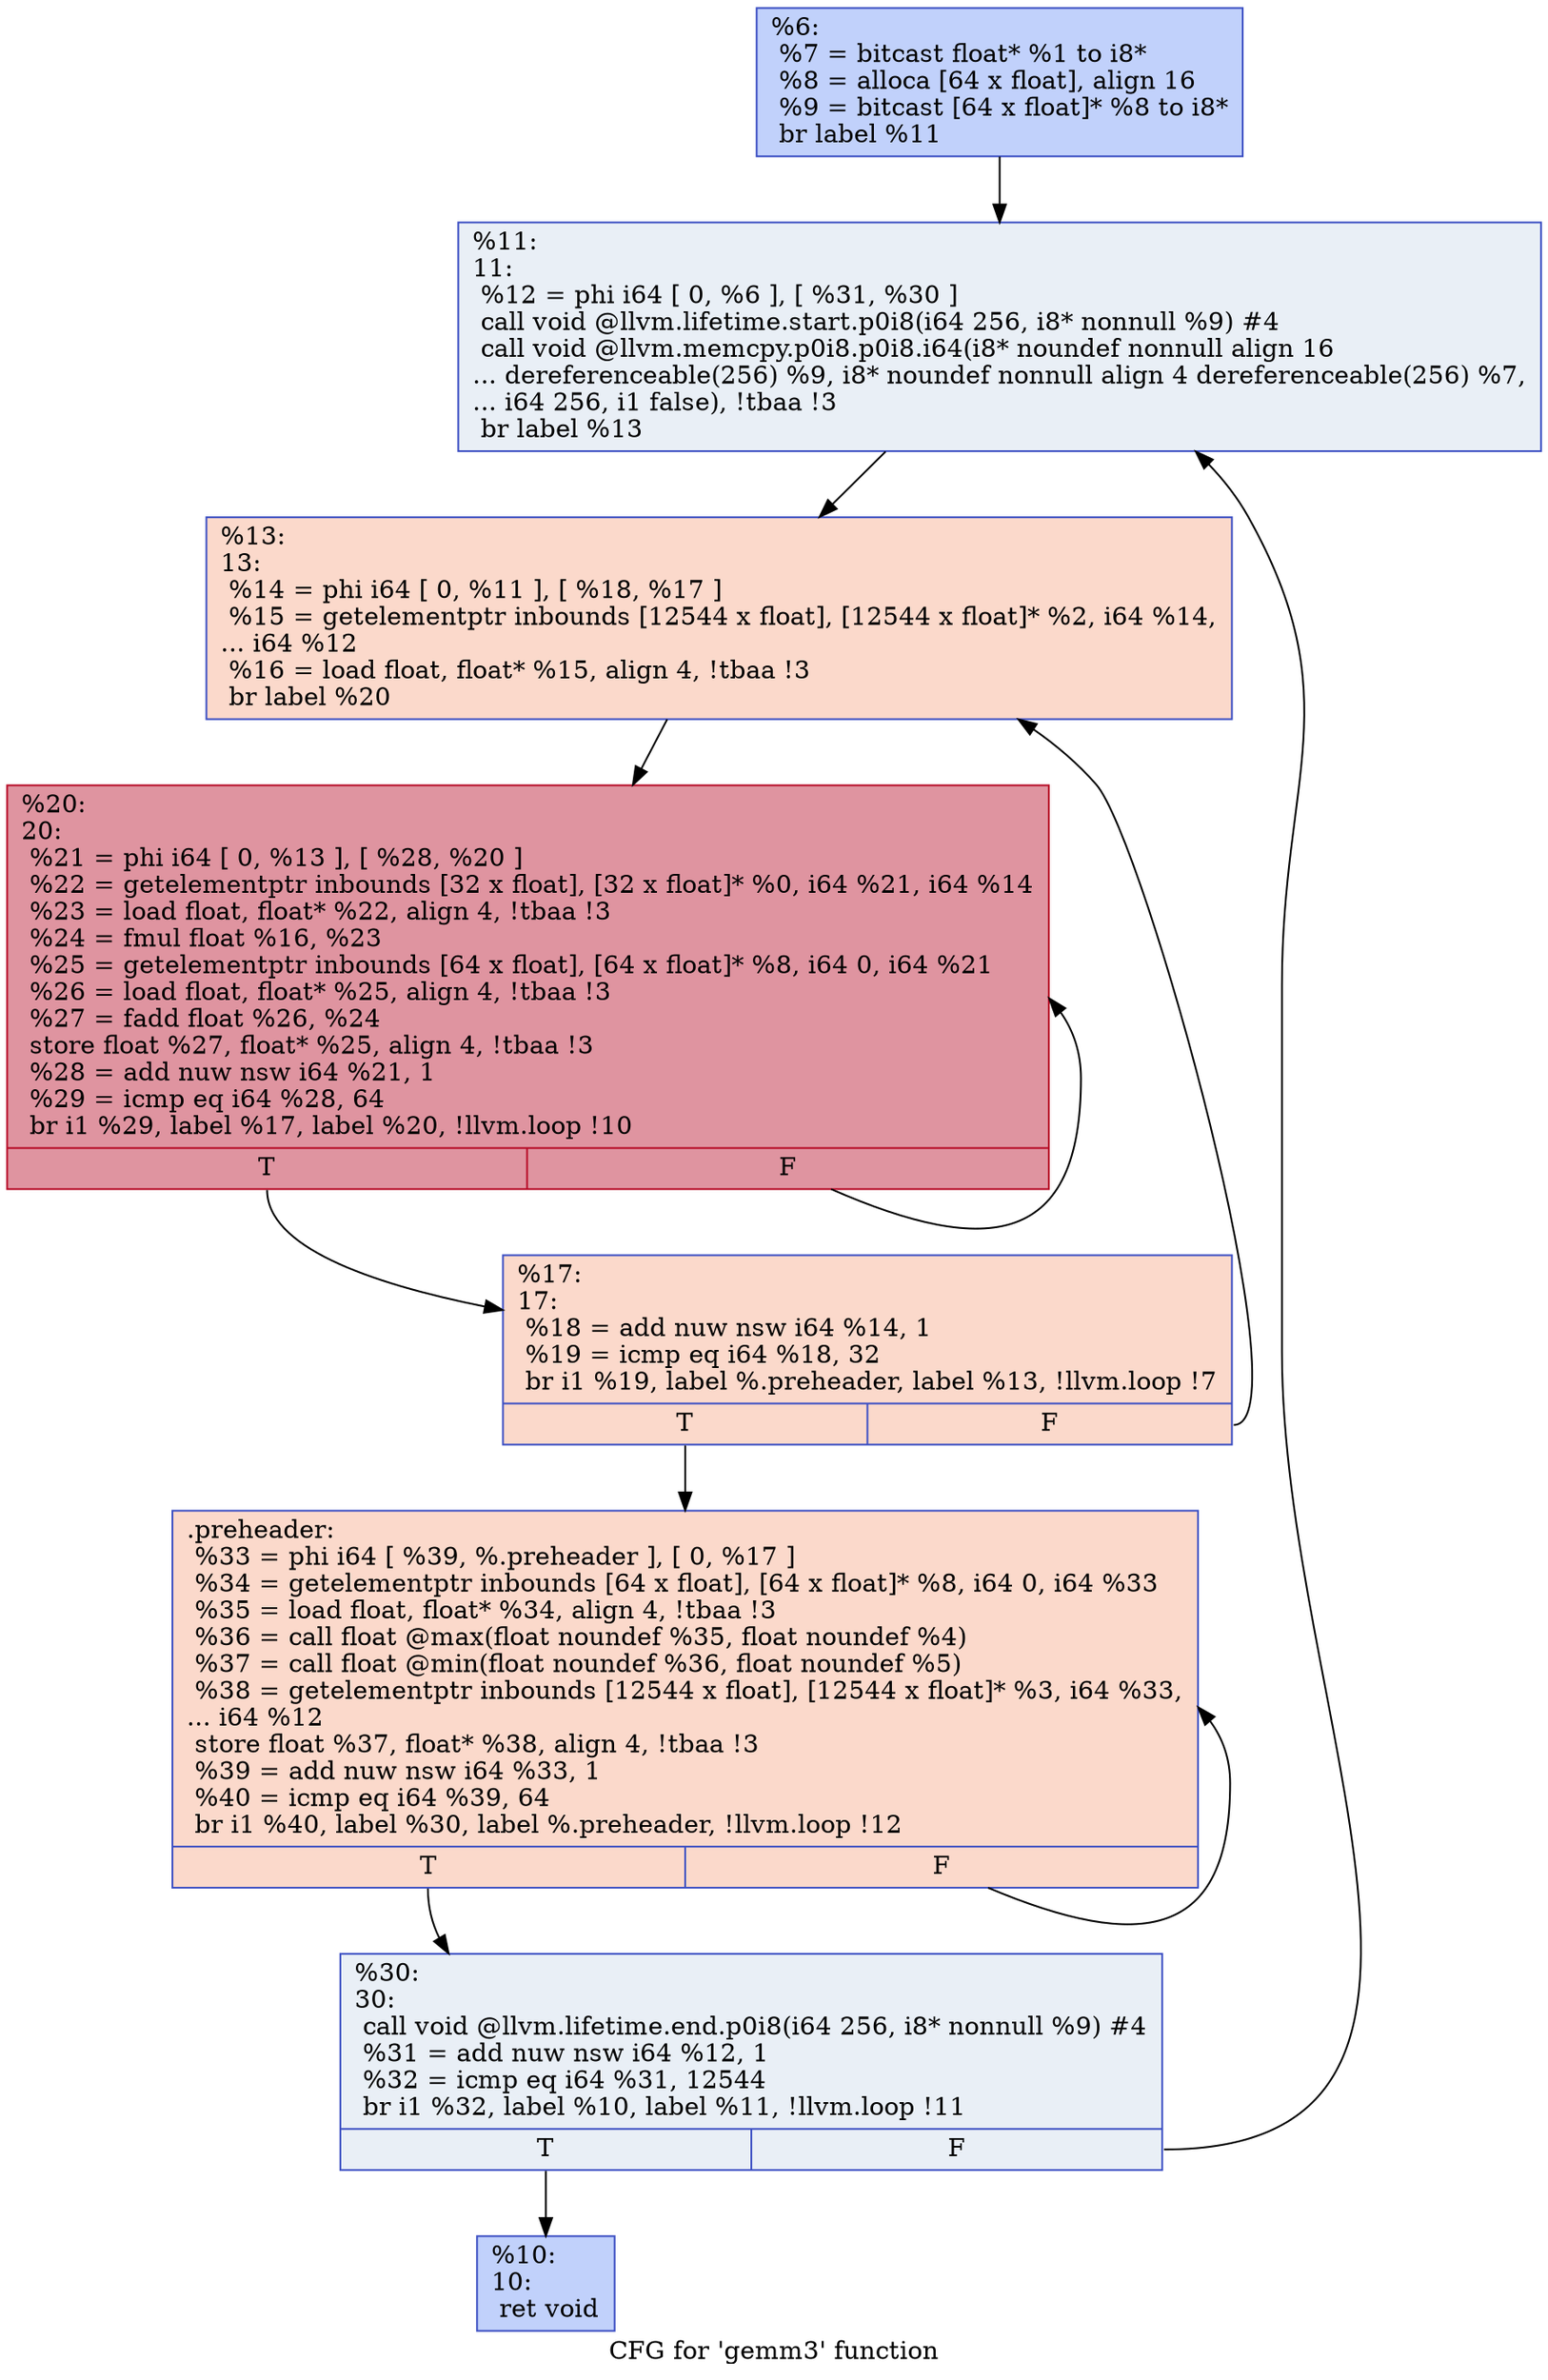 digraph "CFG for 'gemm3' function" {
	label="CFG for 'gemm3' function";

	Node0x55c489898920 [shape=record,color="#3d50c3ff", style=filled, fillcolor="#7396f570",label="{%6:\l  %7 = bitcast float* %1 to i8*\l  %8 = alloca [64 x float], align 16\l  %9 = bitcast [64 x float]* %8 to i8*\l  br label %11\l}"];
	Node0x55c489898920 -> Node0x55c4898989c0;
	Node0x55c489898970 [shape=record,color="#3d50c3ff", style=filled, fillcolor="#7396f570",label="{%10:\l10:                                               \l  ret void\l}"];
	Node0x55c4898989c0 [shape=record,color="#3d50c3ff", style=filled, fillcolor="#cedaeb70",label="{%11:\l11:                                               \l  %12 = phi i64 [ 0, %6 ], [ %31, %30 ]\l  call void @llvm.lifetime.start.p0i8(i64 256, i8* nonnull %9) #4\l  call void @llvm.memcpy.p0i8.p0i8.i64(i8* noundef nonnull align 16\l... dereferenceable(256) %9, i8* noundef nonnull align 4 dereferenceable(256) %7,\l... i64 256, i1 false), !tbaa !3\l  br label %13\l}"];
	Node0x55c4898989c0 -> Node0x55c489898a10;
	Node0x55c489898a10 [shape=record,color="#3d50c3ff", style=filled, fillcolor="#f7a88970",label="{%13:\l13:                                               \l  %14 = phi i64 [ 0, %11 ], [ %18, %17 ]\l  %15 = getelementptr inbounds [12544 x float], [12544 x float]* %2, i64 %14,\l... i64 %12\l  %16 = load float, float* %15, align 4, !tbaa !3\l  br label %20\l}"];
	Node0x55c489898a10 -> Node0x55c489898ab0;
	Node0x55c489898a60 [shape=record,color="#3d50c3ff", style=filled, fillcolor="#f7a88970",label="{%17:\l17:                                               \l  %18 = add nuw nsw i64 %14, 1\l  %19 = icmp eq i64 %18, 32\l  br i1 %19, label %.preheader, label %13, !llvm.loop !7\l|{<s0>T|<s1>F}}"];
	Node0x55c489898a60:s0 -> Node0x55c489898b50;
	Node0x55c489898a60:s1 -> Node0x55c489898a10;
	Node0x55c489898ab0 [shape=record,color="#b70d28ff", style=filled, fillcolor="#b70d2870",label="{%20:\l20:                                               \l  %21 = phi i64 [ 0, %13 ], [ %28, %20 ]\l  %22 = getelementptr inbounds [32 x float], [32 x float]* %0, i64 %21, i64 %14\l  %23 = load float, float* %22, align 4, !tbaa !3\l  %24 = fmul float %16, %23\l  %25 = getelementptr inbounds [64 x float], [64 x float]* %8, i64 0, i64 %21\l  %26 = load float, float* %25, align 4, !tbaa !3\l  %27 = fadd float %26, %24\l  store float %27, float* %25, align 4, !tbaa !3\l  %28 = add nuw nsw i64 %21, 1\l  %29 = icmp eq i64 %28, 64\l  br i1 %29, label %17, label %20, !llvm.loop !10\l|{<s0>T|<s1>F}}"];
	Node0x55c489898ab0:s0 -> Node0x55c489898a60;
	Node0x55c489898ab0:s1 -> Node0x55c489898ab0;
	Node0x55c489898b00 [shape=record,color="#3d50c3ff", style=filled, fillcolor="#cedaeb70",label="{%30:\l30:                                               \l  call void @llvm.lifetime.end.p0i8(i64 256, i8* nonnull %9) #4\l  %31 = add nuw nsw i64 %12, 1\l  %32 = icmp eq i64 %31, 12544\l  br i1 %32, label %10, label %11, !llvm.loop !11\l|{<s0>T|<s1>F}}"];
	Node0x55c489898b00:s0 -> Node0x55c489898970;
	Node0x55c489898b00:s1 -> Node0x55c4898989c0;
	Node0x55c489898b50 [shape=record,color="#3d50c3ff", style=filled, fillcolor="#f7a88970",label="{.preheader:                                       \l  %33 = phi i64 [ %39, %.preheader ], [ 0, %17 ]\l  %34 = getelementptr inbounds [64 x float], [64 x float]* %8, i64 0, i64 %33\l  %35 = load float, float* %34, align 4, !tbaa !3\l  %36 = call float @max(float noundef %35, float noundef %4)\l  %37 = call float @min(float noundef %36, float noundef %5)\l  %38 = getelementptr inbounds [12544 x float], [12544 x float]* %3, i64 %33,\l... i64 %12\l  store float %37, float* %38, align 4, !tbaa !3\l  %39 = add nuw nsw i64 %33, 1\l  %40 = icmp eq i64 %39, 64\l  br i1 %40, label %30, label %.preheader, !llvm.loop !12\l|{<s0>T|<s1>F}}"];
	Node0x55c489898b50:s0 -> Node0x55c489898b00;
	Node0x55c489898b50:s1 -> Node0x55c489898b50;
}
